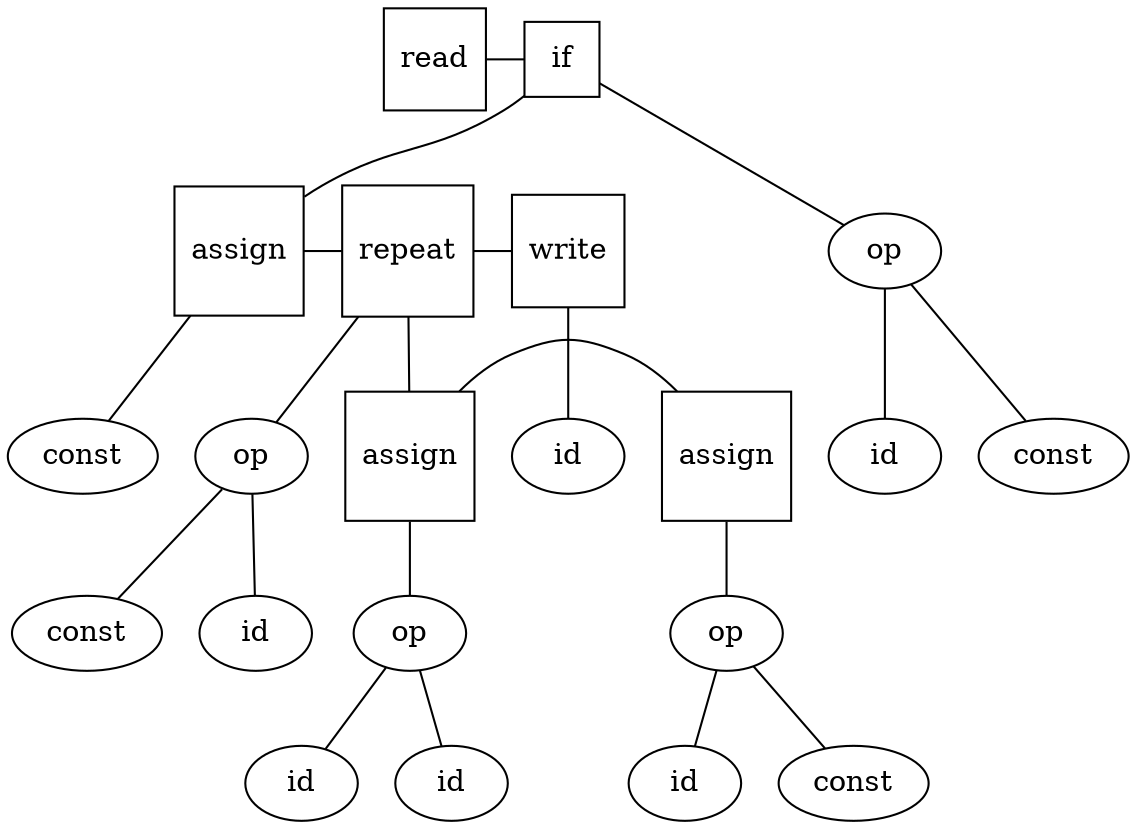 
graph {
    {
        0 [shape="square" label="read"]
        20 [shape="square" label="if"]
        5 [shape="square" label="assign"]
        17 [shape="square" label="repeat"]
        9 [shape="square" label="assign"]
        13 [shape="square" label="assign"]
        19 [shape="square" label="write"]
        2 [shape="ellipse" label="op"]
        1 [shape="ellipse" label="const"]
        3 [shape="ellipse" label="id"]
        4 [shape="ellipse" label="const"]
        7 [shape="ellipse" label="op"]
        6 [shape="ellipse" label="id"]
        8 [shape="ellipse" label="id"]
        11 [shape="ellipse" label="op"]
        10 [shape="ellipse" label="id"]
        12 [shape="ellipse" label="const"]
        15 [shape="ellipse" label="op"]
        14 [shape="ellipse" label="id"]
        16 [shape="ellipse" label="const"]
        18 [shape="ellipse" label="id"]

    }
0 -- 20;
20 -- 2;
2 -- 1;
2 -- 3;
20 -- 5;
5 -- 4;
5 -- 17;
17 -- 9;
9 -- 7;
7 -- 6;
7 -- 8;
9 -- 13;
13 -- 11;
11 -- 10;
11 -- 12;
17 -- 15;
15 -- 14;
15 -- 16;
17 -- 19;
19 -- 18;

{rank=same;0 ,20}
{rank=same;2 ,5 ,17 ,19}
{rank=same;1 ,3 ,4 ,9 ,13 ,15 ,18}
{rank=same;7 ,11 ,14 ,16}
{rank=same;6 ,8 ,10 ,12}

}
